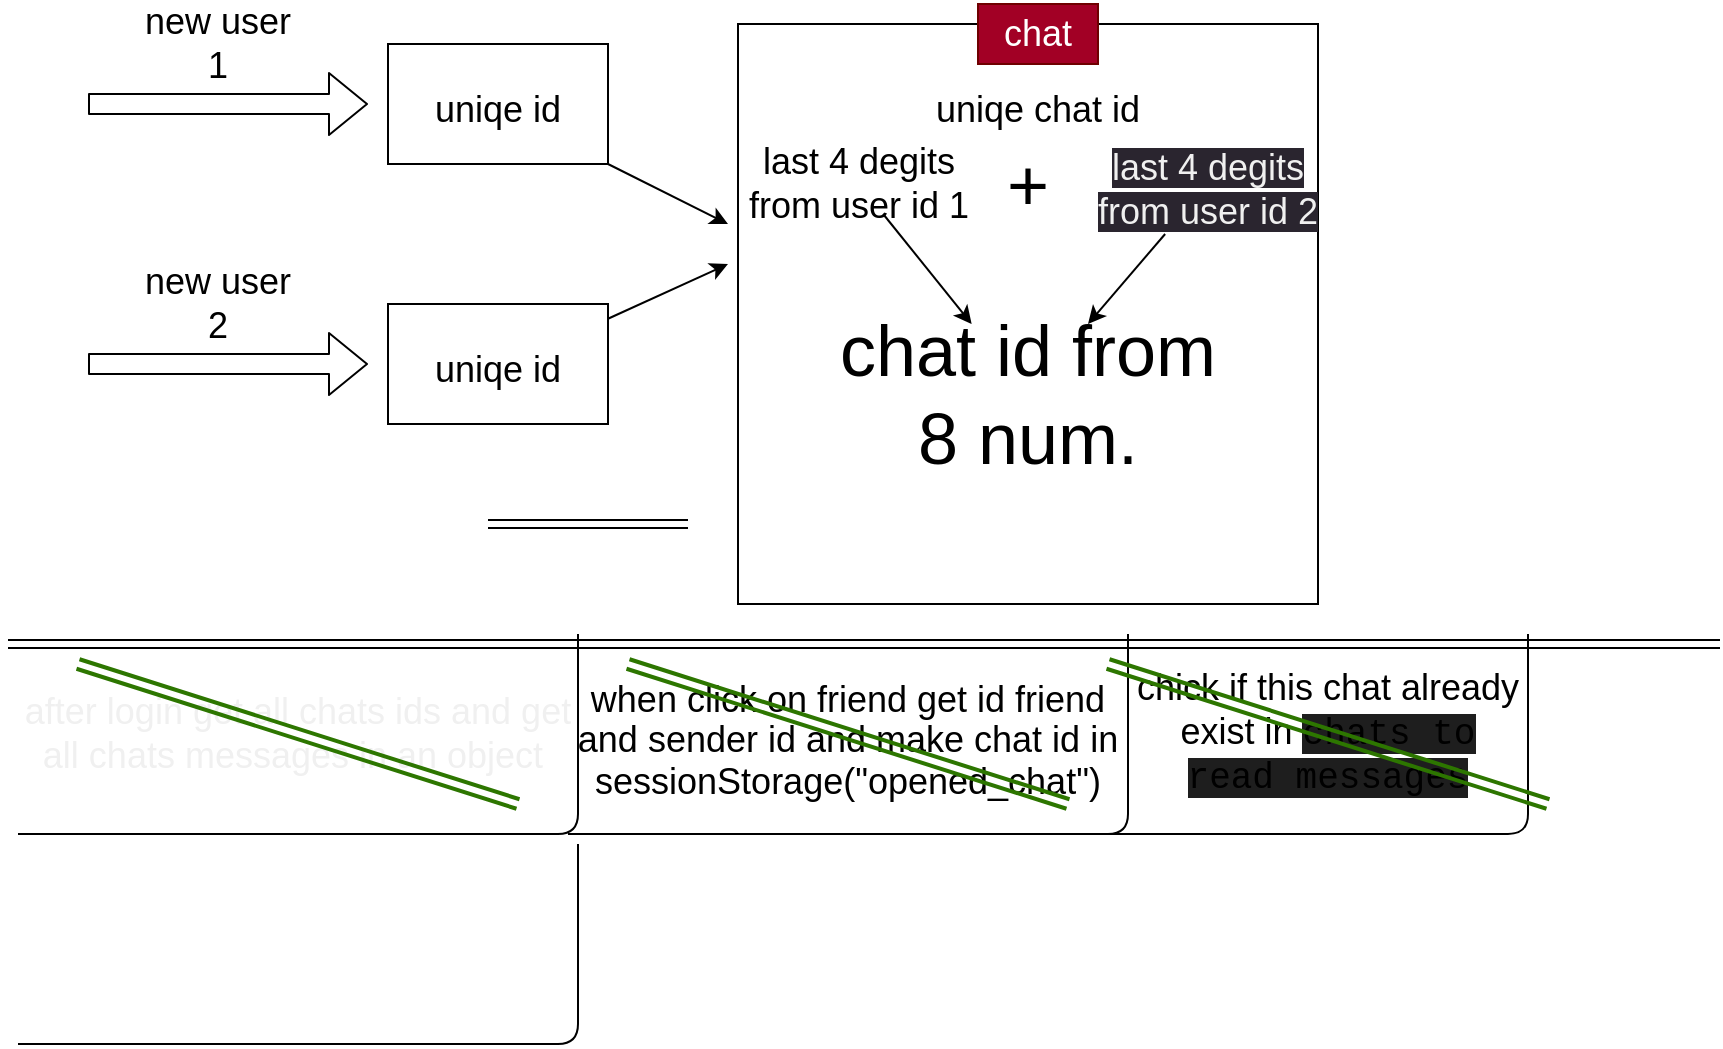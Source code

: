 <mxfile>
    <diagram id="BCvkenS-0BN31dQD9QgF" name="Page-1">
        <mxGraphModel dx="924" dy="552" grid="1" gridSize="10" guides="1" tooltips="1" connect="1" arrows="1" fold="1" page="1" pageScale="1" pageWidth="850" pageHeight="1100" math="0" shadow="0">
            <root>
                <mxCell id="0"/>
                <mxCell id="1" parent="0"/>
                <mxCell id="3" value="" style="shape=flexArrow;endArrow=classic;html=1;" edge="1" parent="1">
                    <mxGeometry width="50" height="50" relative="1" as="geometry">
                        <mxPoint x="40" y="60" as="sourcePoint"/>
                        <mxPoint x="180" y="60" as="targetPoint"/>
                    </mxGeometry>
                </mxCell>
                <mxCell id="5" value="&lt;font style=&quot;font-size: 18px;&quot;&gt;new user 1&lt;/font&gt;" style="text;strokeColor=none;align=center;fillColor=none;html=1;verticalAlign=middle;whiteSpace=wrap;rounded=0;" vertex="1" parent="1">
                    <mxGeometry x="60" y="20" width="90" height="20" as="geometry"/>
                </mxCell>
                <mxCell id="6" value="" style="rounded=0;whiteSpace=wrap;html=1;fontSize=18;" vertex="1" parent="1">
                    <mxGeometry x="190" y="30" width="110" height="60" as="geometry"/>
                </mxCell>
                <mxCell id="17" style="edgeStyle=none;html=1;fontSize=18;fontColor=#050505;" edge="1" parent="1" source="7">
                    <mxGeometry relative="1" as="geometry">
                        <mxPoint x="360" y="120" as="targetPoint"/>
                    </mxGeometry>
                </mxCell>
                <mxCell id="7" value="uniqe id" style="text;strokeColor=none;align=center;fillColor=none;html=1;verticalAlign=middle;whiteSpace=wrap;rounded=0;fontSize=18;" vertex="1" parent="1">
                    <mxGeometry x="190" y="30" width="110" height="65" as="geometry"/>
                </mxCell>
                <mxCell id="8" value="" style="shape=flexArrow;endArrow=classic;html=1;" edge="1" parent="1">
                    <mxGeometry width="50" height="50" relative="1" as="geometry">
                        <mxPoint x="40" y="190" as="sourcePoint"/>
                        <mxPoint x="180" y="190" as="targetPoint"/>
                    </mxGeometry>
                </mxCell>
                <mxCell id="9" value="&lt;font style=&quot;font-size: 18px;&quot;&gt;new user 2&lt;/font&gt;" style="text;strokeColor=none;align=center;fillColor=none;html=1;verticalAlign=middle;whiteSpace=wrap;rounded=0;" vertex="1" parent="1">
                    <mxGeometry x="60" y="150" width="90" height="20" as="geometry"/>
                </mxCell>
                <mxCell id="10" value="" style="rounded=0;whiteSpace=wrap;html=1;fontSize=18;" vertex="1" parent="1">
                    <mxGeometry x="190" y="160" width="110" height="60" as="geometry"/>
                </mxCell>
                <mxCell id="18" style="edgeStyle=none;html=1;fontSize=18;fontColor=#050505;" edge="1" parent="1" source="11">
                    <mxGeometry relative="1" as="geometry">
                        <mxPoint x="360" y="140" as="targetPoint"/>
                    </mxGeometry>
                </mxCell>
                <mxCell id="11" value="uniqe id" style="text;strokeColor=none;align=center;fillColor=none;html=1;verticalAlign=middle;whiteSpace=wrap;rounded=0;fontSize=18;" vertex="1" parent="1">
                    <mxGeometry x="190" y="160" width="110" height="65" as="geometry"/>
                </mxCell>
                <mxCell id="14" value="" style="whiteSpace=wrap;html=1;aspect=fixed;fontSize=18;" vertex="1" parent="1">
                    <mxGeometry x="365" y="20" width="290" height="290" as="geometry"/>
                </mxCell>
                <mxCell id="15" value="chat" style="text;strokeColor=#6F0000;align=center;fillColor=#a20025;html=1;verticalAlign=middle;whiteSpace=wrap;rounded=0;fontSize=18;fontColor=#ffffff;" vertex="1" parent="1">
                    <mxGeometry x="485" y="10" width="60" height="30" as="geometry"/>
                </mxCell>
                <mxCell id="20" value="uniqe chat id" style="text;align=center;html=1;verticalAlign=middle;whiteSpace=wrap;rounded=0;fontSize=18;shadow=1;" vertex="1" parent="1">
                    <mxGeometry x="450" y="47.5" width="130" height="30" as="geometry"/>
                </mxCell>
                <mxCell id="31" style="edgeStyle=none;html=1;fontSize=36;fontColor=#050505;" edge="1" parent="1" source="23" target="30">
                    <mxGeometry relative="1" as="geometry"/>
                </mxCell>
                <mxCell id="23" value="last 4 degits from user id 1" style="text;align=center;html=1;verticalAlign=middle;whiteSpace=wrap;rounded=0;shadow=1;fontSize=18;" vertex="1" parent="1">
                    <mxGeometry x="368" y="85" width="115" height="30" as="geometry"/>
                </mxCell>
                <mxCell id="32" style="edgeStyle=none;html=1;fontSize=36;fontColor=#050505;" edge="1" parent="1" source="25" target="30">
                    <mxGeometry relative="1" as="geometry"/>
                </mxCell>
                <mxCell id="25" value="&lt;span style=&quot;color: rgb(240, 240, 240); font-family: Helvetica; font-size: 18px; font-style: normal; font-variant-ligatures: normal; font-variant-caps: normal; font-weight: 400; letter-spacing: normal; orphans: 2; text-indent: 0px; text-transform: none; widows: 2; word-spacing: 0px; -webkit-text-stroke-width: 0px; background-color: rgb(42, 37, 47); text-decoration-thickness: initial; text-decoration-style: initial; text-decoration-color: initial; float: none; display: inline !important;&quot;&gt;last 4 degits from user id 2&lt;/span&gt;" style="text;whiteSpace=wrap;html=1;fontSize=18;fontColor=#050505;align=center;" vertex="1" parent="1">
                    <mxGeometry x="540" y="75" width="120" height="50" as="geometry"/>
                </mxCell>
                <mxCell id="27" value="&lt;font style=&quot;font-size: 36px;&quot;&gt;+&lt;/font&gt;" style="text;align=center;html=1;verticalAlign=middle;whiteSpace=wrap;rounded=0;shadow=1;fontSize=18;" vertex="1" parent="1">
                    <mxGeometry x="480" y="85" width="60" height="30" as="geometry"/>
                </mxCell>
                <mxCell id="30" value="chat id from 8 num." style="text;align=center;html=1;verticalAlign=middle;whiteSpace=wrap;rounded=0;shadow=1;fontSize=36;" vertex="1" parent="1">
                    <mxGeometry x="410" y="170" width="200" height="70" as="geometry"/>
                </mxCell>
                <mxCell id="33" value="" style="shape=link;html=1;fontSize=36;fontColor=#050505;" edge="1" parent="1">
                    <mxGeometry width="100" relative="1" as="geometry">
                        <mxPoint y="330" as="sourcePoint"/>
                        <mxPoint x="856" y="330" as="targetPoint"/>
                    </mxGeometry>
                </mxCell>
                <mxCell id="34" value="&lt;p style=&quot;line-height: 40%;&quot;&gt;&lt;font style=&quot;font-size: 18px;&quot;&gt;when click on friend get id friend and sender id and make chat id in sessionStorage(&quot;opened_chat&quot;)&lt;/font&gt;&lt;/p&gt;" style="text;align=center;html=1;verticalAlign=middle;whiteSpace=wrap;rounded=0;shadow=1;fontSize=36;" vertex="1" parent="1">
                    <mxGeometry x="280" y="345" width="280" height="60" as="geometry"/>
                </mxCell>
                <mxCell id="36" value="" style="endArrow=none;html=1;fontSize=18;fontColor=#050505;" edge="1" parent="1">
                    <mxGeometry width="50" height="50" relative="1" as="geometry">
                        <mxPoint x="280" y="425" as="sourcePoint"/>
                        <mxPoint x="560" y="325" as="targetPoint"/>
                        <Array as="points">
                            <mxPoint x="560" y="425"/>
                        </Array>
                    </mxGeometry>
                </mxCell>
                <mxCell id="37" value="" style="shape=link;html=1;fontSize=18;fontColor=#050505;" edge="1" parent="1">
                    <mxGeometry width="100" relative="1" as="geometry">
                        <mxPoint x="240" y="270" as="sourcePoint"/>
                        <mxPoint x="340" y="270" as="targetPoint"/>
                    </mxGeometry>
                </mxCell>
                <mxCell id="38" value="chick if this chat already exist in&amp;nbsp;&lt;span style=&quot;background-color: rgb(30, 30, 30); font-family: Consolas, &amp;quot;Courier New&amp;quot;, monospace;&quot;&gt;&lt;font style=&quot;font-size: 18px;&quot;&gt;chats to read messages&lt;/font&gt;&lt;/span&gt;" style="text;align=center;html=1;verticalAlign=middle;whiteSpace=wrap;rounded=0;shadow=1;fontSize=18;" vertex="1" parent="1">
                    <mxGeometry x="560" y="330" width="200" height="90" as="geometry"/>
                </mxCell>
                <mxCell id="39" value="" style="endArrow=none;html=1;fontSize=18;fontColor=#050505;" edge="1" parent="1">
                    <mxGeometry width="50" height="50" relative="1" as="geometry">
                        <mxPoint x="480" y="425" as="sourcePoint"/>
                        <mxPoint x="760" y="325" as="targetPoint"/>
                        <Array as="points">
                            <mxPoint x="760" y="425"/>
                        </Array>
                    </mxGeometry>
                </mxCell>
                <mxCell id="40" value="after login get all chats ids and get all chats messages in an object&amp;nbsp;" style="text;strokeColor=none;align=center;fillColor=none;html=1;verticalAlign=middle;whiteSpace=wrap;rounded=0;shadow=1;fontSize=18;fontColor=#f0f0f0;" vertex="1" parent="1">
                    <mxGeometry y="330" width="290" height="90" as="geometry"/>
                </mxCell>
                <mxCell id="41" value="" style="endArrow=none;html=1;fontSize=18;fontColor=#050505;" edge="1" parent="1">
                    <mxGeometry width="50" height="50" relative="1" as="geometry">
                        <mxPoint x="5" y="425" as="sourcePoint"/>
                        <mxPoint x="285" y="325" as="targetPoint"/>
                        <Array as="points">
                            <mxPoint x="285" y="425"/>
                        </Array>
                    </mxGeometry>
                </mxCell>
                <mxCell id="45" value="" style="shape=link;html=1;fontSize=18;fontColor=#f0f0f0;fillColor=#60a917;strokeColor=#2D7600;strokeWidth=2;" edge="1" parent="1">
                    <mxGeometry width="100" relative="1" as="geometry">
                        <mxPoint x="35" y="340" as="sourcePoint"/>
                        <mxPoint x="255" y="410" as="targetPoint"/>
                    </mxGeometry>
                </mxCell>
                <mxCell id="46" value="" style="shape=link;html=1;fontSize=18;fontColor=#f0f0f0;fillColor=#60a917;strokeColor=#2D7600;strokeWidth=2;" edge="1" parent="1">
                    <mxGeometry width="100" relative="1" as="geometry">
                        <mxPoint x="310" y="340" as="sourcePoint"/>
                        <mxPoint x="530" y="410" as="targetPoint"/>
                    </mxGeometry>
                </mxCell>
                <mxCell id="47" value="" style="shape=link;html=1;fontSize=18;fontColor=#f0f0f0;fillColor=#60a917;strokeColor=#2D7600;strokeWidth=2;" edge="1" parent="1">
                    <mxGeometry width="100" relative="1" as="geometry">
                        <mxPoint x="550" y="340" as="sourcePoint"/>
                        <mxPoint x="770" y="410" as="targetPoint"/>
                    </mxGeometry>
                </mxCell>
                <mxCell id="48" value="" style="endArrow=none;html=1;fontSize=18;fontColor=#050505;" edge="1" parent="1">
                    <mxGeometry width="50" height="50" relative="1" as="geometry">
                        <mxPoint x="5.0" y="530" as="sourcePoint"/>
                        <mxPoint x="285" y="430" as="targetPoint"/>
                        <Array as="points">
                            <mxPoint x="285" y="530"/>
                        </Array>
                    </mxGeometry>
                </mxCell>
            </root>
        </mxGraphModel>
    </diagram>
</mxfile>